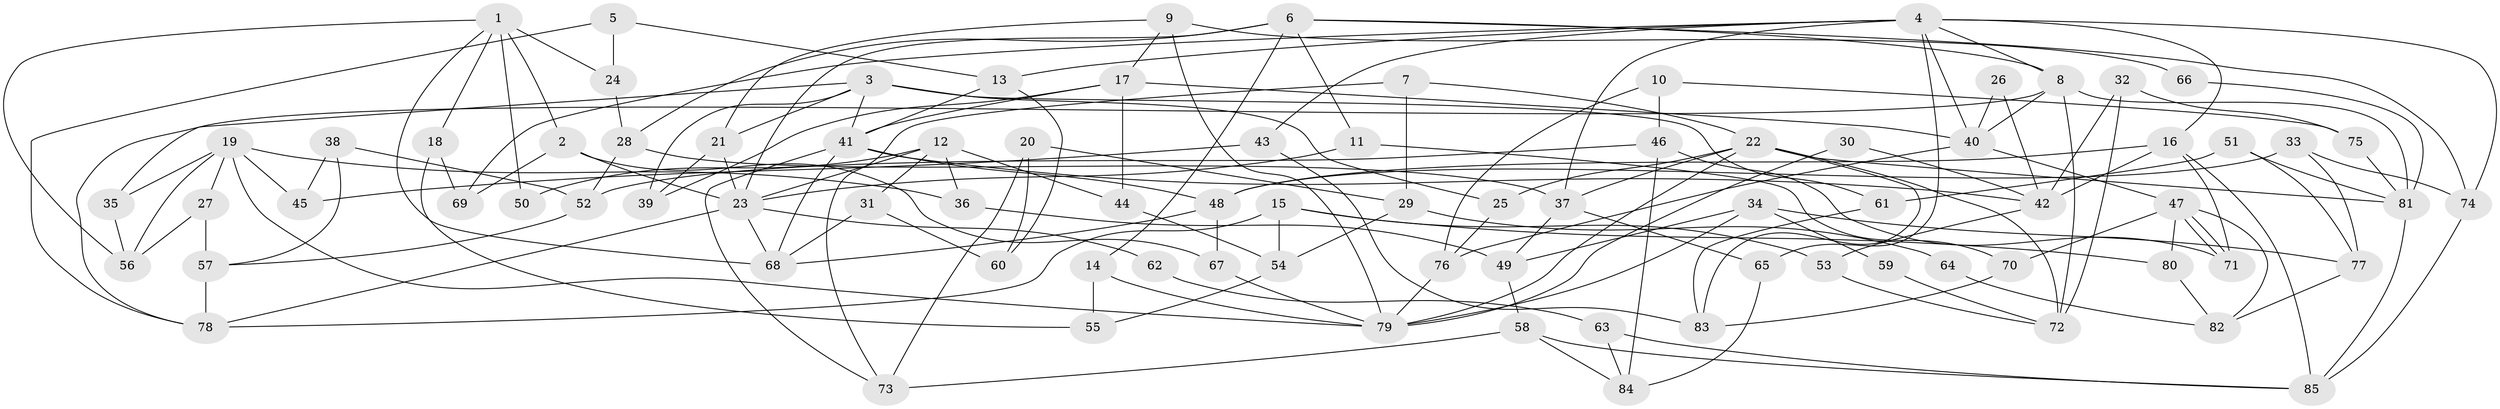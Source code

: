 // Generated by graph-tools (version 1.1) at 2025/14/03/09/25 04:14:51]
// undirected, 85 vertices, 170 edges
graph export_dot {
graph [start="1"]
  node [color=gray90,style=filled];
  1;
  2;
  3;
  4;
  5;
  6;
  7;
  8;
  9;
  10;
  11;
  12;
  13;
  14;
  15;
  16;
  17;
  18;
  19;
  20;
  21;
  22;
  23;
  24;
  25;
  26;
  27;
  28;
  29;
  30;
  31;
  32;
  33;
  34;
  35;
  36;
  37;
  38;
  39;
  40;
  41;
  42;
  43;
  44;
  45;
  46;
  47;
  48;
  49;
  50;
  51;
  52;
  53;
  54;
  55;
  56;
  57;
  58;
  59;
  60;
  61;
  62;
  63;
  64;
  65;
  66;
  67;
  68;
  69;
  70;
  71;
  72;
  73;
  74;
  75;
  76;
  77;
  78;
  79;
  80;
  81;
  82;
  83;
  84;
  85;
  1 -- 2;
  1 -- 24;
  1 -- 18;
  1 -- 50;
  1 -- 56;
  1 -- 68;
  2 -- 23;
  2 -- 67;
  2 -- 69;
  3 -- 41;
  3 -- 21;
  3 -- 25;
  3 -- 35;
  3 -- 39;
  3 -- 61;
  4 -- 8;
  4 -- 65;
  4 -- 13;
  4 -- 16;
  4 -- 37;
  4 -- 40;
  4 -- 43;
  4 -- 69;
  4 -- 74;
  5 -- 13;
  5 -- 78;
  5 -- 24;
  6 -- 11;
  6 -- 74;
  6 -- 8;
  6 -- 14;
  6 -- 23;
  6 -- 28;
  7 -- 73;
  7 -- 22;
  7 -- 29;
  8 -- 78;
  8 -- 40;
  8 -- 72;
  8 -- 81;
  9 -- 21;
  9 -- 17;
  9 -- 66;
  9 -- 79;
  10 -- 76;
  10 -- 46;
  10 -- 75;
  11 -- 23;
  11 -- 70;
  12 -- 31;
  12 -- 23;
  12 -- 36;
  12 -- 44;
  12 -- 50;
  13 -- 41;
  13 -- 60;
  14 -- 79;
  14 -- 55;
  15 -- 54;
  15 -- 53;
  15 -- 78;
  15 -- 80;
  16 -- 42;
  16 -- 48;
  16 -- 71;
  16 -- 85;
  17 -- 40;
  17 -- 41;
  17 -- 39;
  17 -- 44;
  18 -- 69;
  18 -- 55;
  19 -- 56;
  19 -- 79;
  19 -- 27;
  19 -- 35;
  19 -- 36;
  19 -- 45;
  20 -- 73;
  20 -- 29;
  20 -- 60;
  21 -- 23;
  21 -- 39;
  22 -- 25;
  22 -- 81;
  22 -- 37;
  22 -- 72;
  22 -- 79;
  22 -- 83;
  23 -- 68;
  23 -- 62;
  23 -- 78;
  24 -- 28;
  25 -- 76;
  26 -- 42;
  26 -- 40;
  27 -- 56;
  27 -- 57;
  28 -- 37;
  28 -- 52;
  29 -- 54;
  29 -- 64;
  30 -- 79;
  30 -- 42;
  31 -- 68;
  31 -- 60;
  32 -- 72;
  32 -- 75;
  32 -- 42;
  33 -- 74;
  33 -- 77;
  33 -- 48;
  34 -- 79;
  34 -- 49;
  34 -- 59;
  34 -- 77;
  35 -- 56;
  36 -- 49;
  37 -- 49;
  37 -- 65;
  38 -- 57;
  38 -- 52;
  38 -- 45;
  40 -- 47;
  40 -- 76;
  41 -- 48;
  41 -- 68;
  41 -- 42;
  41 -- 73;
  42 -- 53;
  43 -- 45;
  43 -- 83;
  44 -- 54;
  46 -- 71;
  46 -- 52;
  46 -- 84;
  47 -- 71;
  47 -- 71;
  47 -- 70;
  47 -- 80;
  47 -- 82;
  48 -- 67;
  48 -- 68;
  49 -- 58;
  51 -- 61;
  51 -- 77;
  51 -- 81;
  52 -- 57;
  53 -- 72;
  54 -- 55;
  57 -- 78;
  58 -- 85;
  58 -- 73;
  58 -- 84;
  59 -- 72;
  61 -- 83;
  62 -- 63;
  63 -- 85;
  63 -- 84;
  64 -- 82;
  65 -- 84;
  66 -- 81;
  67 -- 79;
  70 -- 83;
  74 -- 85;
  75 -- 81;
  76 -- 79;
  77 -- 82;
  80 -- 82;
  81 -- 85;
}
